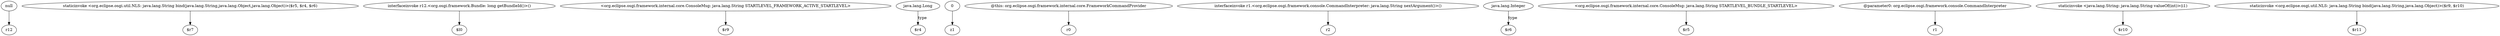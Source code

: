 digraph g {
0[label="null"]
1[label="r12"]
0->1[label=""]
2[label="staticinvoke <org.eclipse.osgi.util.NLS: java.lang.String bind(java.lang.String,java.lang.Object,java.lang.Object)>($r5, $r4, $r6)"]
3[label="$r7"]
2->3[label=""]
4[label="interfaceinvoke r12.<org.osgi.framework.Bundle: long getBundleId()>()"]
5[label="$l0"]
4->5[label=""]
6[label="<org.eclipse.osgi.framework.internal.core.ConsoleMsg: java.lang.String STARTLEVEL_FRAMEWORK_ACTIVE_STARTLEVEL>"]
7[label="$r9"]
6->7[label=""]
8[label="java.lang.Long"]
9[label="$r4"]
8->9[label="type"]
10[label="0"]
11[label="z1"]
10->11[label=""]
12[label="@this: org.eclipse.osgi.framework.internal.core.FrameworkCommandProvider"]
13[label="r0"]
12->13[label=""]
14[label="interfaceinvoke r1.<org.eclipse.osgi.framework.console.CommandInterpreter: java.lang.String nextArgument()>()"]
15[label="r2"]
14->15[label=""]
16[label="java.lang.Integer"]
17[label="$r6"]
16->17[label="type"]
18[label="<org.eclipse.osgi.framework.internal.core.ConsoleMsg: java.lang.String STARTLEVEL_BUNDLE_STARTLEVEL>"]
19[label="$r5"]
18->19[label=""]
20[label="@parameter0: org.eclipse.osgi.framework.console.CommandInterpreter"]
21[label="r1"]
20->21[label=""]
22[label="staticinvoke <java.lang.String: java.lang.String valueOf(int)>(i1)"]
23[label="$r10"]
22->23[label=""]
24[label="staticinvoke <org.eclipse.osgi.util.NLS: java.lang.String bind(java.lang.String,java.lang.Object)>($r9, $r10)"]
25[label="$r11"]
24->25[label=""]
}